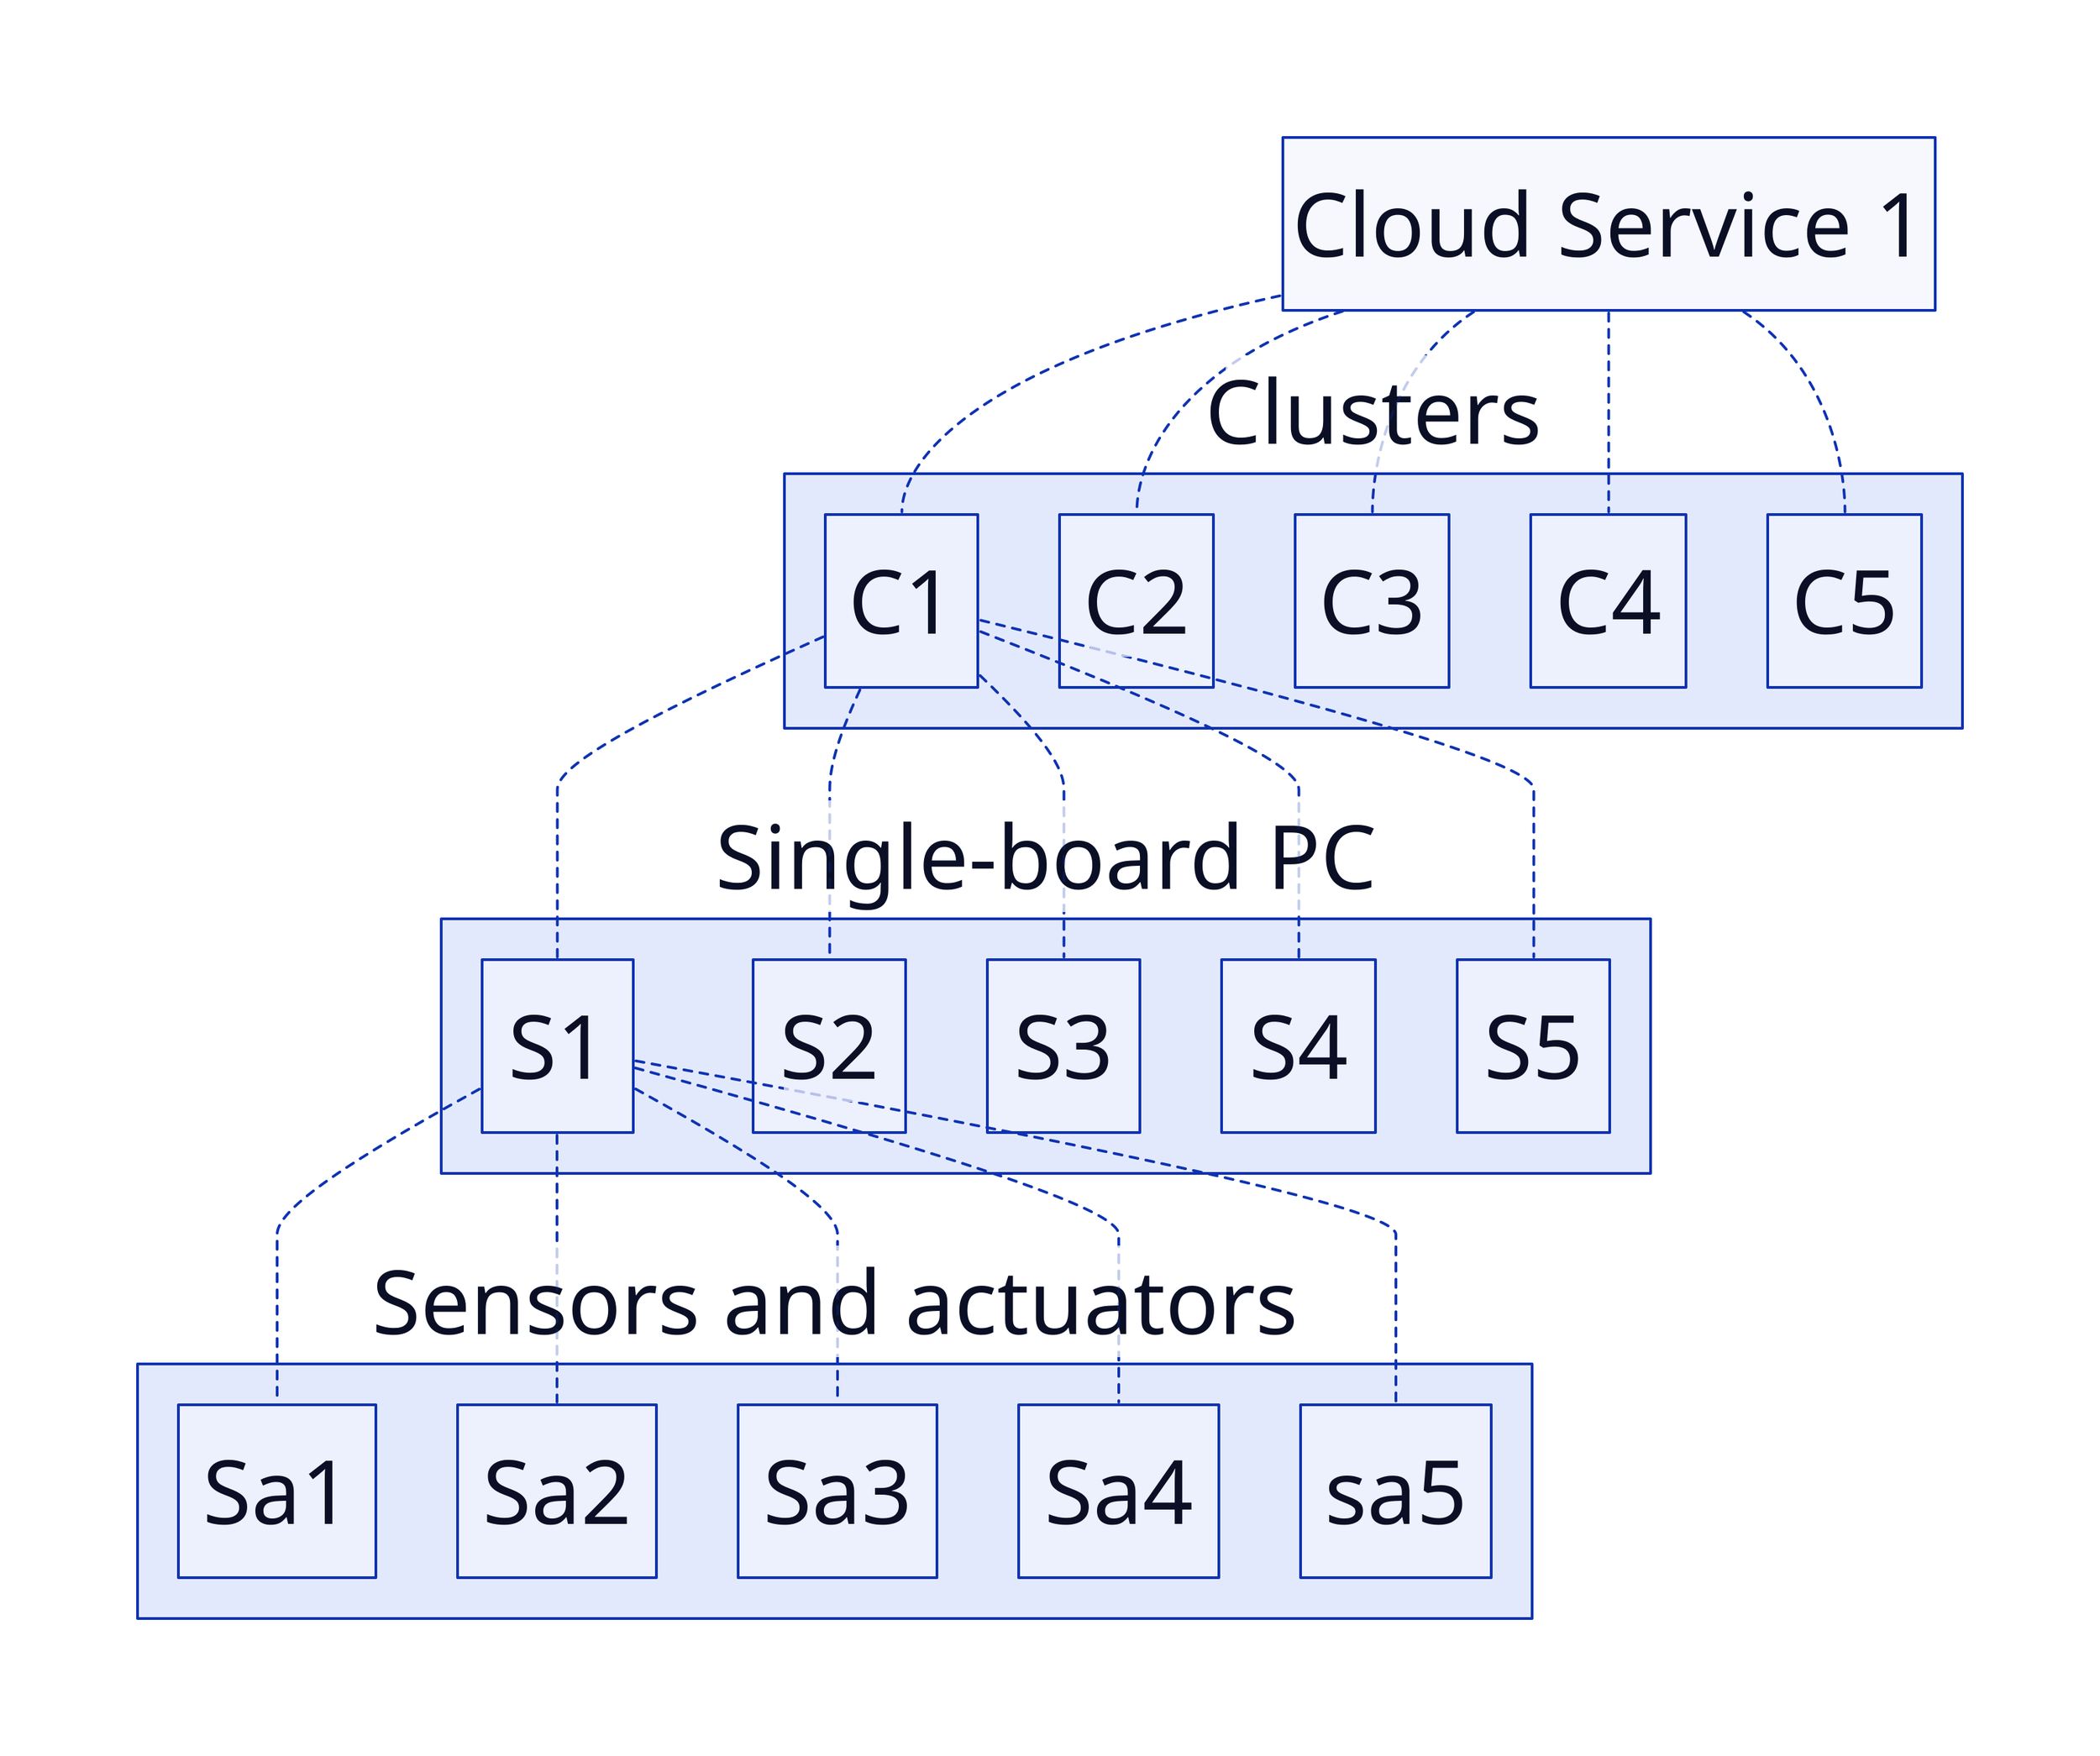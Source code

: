 CS: "Cloud Service 1" 
Clusters:{
C1
C2
C3
C4
C5
}
Single-board PC:{
S1
S2
S3
S4
S5
}

SS: Sensors and actuators{
    Sa1
    Sa2
    Sa3
    Sa4
}


CS -- Clusters.C1{
  style: {
    stroke-dash: 3
  }
}
CS -- Clusters.C2{
  style: {
    stroke-dash: 3
  }
}
CS -- Clusters.C3{
  style: {
    stroke-dash: 3
  }
}
CS -- Clusters.C4{
  style: {
    stroke-dash: 3
  }
}
CS -- Clusters.C5{
  style: {
    stroke-dash: 3
  }
}

Clusters.C1 -- Single-board PC.S1 {
  style: {
    stroke-dash: 3
  }
}
Clusters.C1 -- Single-board PC.S2{
  style: {
    stroke-dash: 3
  }
}
Clusters.C1 -- Single-board PC.S3{
  style: {
    stroke-dash: 3
  }
}
Clusters.C1 -- Single-board PC.S4{
  style: {
    stroke-dash: 3
  }
}
Clusters.C1 -- Single-board PC.S5{
  style: {
    stroke-dash: 3
  }
}

Single-board PC.S1 -- SS.sa1{
  style: {
    stroke-dash: 3
  }
}
Single-board PC.S1 -- SS.sa2{
  style: {
    stroke-dash: 3
  }
}
Single-board PC.S1 -- SS.sa3{
  style: {
    stroke-dash: 3
  }
}
Single-board PC.S1 -- SS.sa4{
  style: {
    stroke-dash: 3
  }
}
Single-board PC.S1 -- SS.sa5{
  style: {
    stroke-dash: 3
  }
}

**: {
  style.font-size: 65{
  style: {
    stroke-dash: 3
  }
}
}
